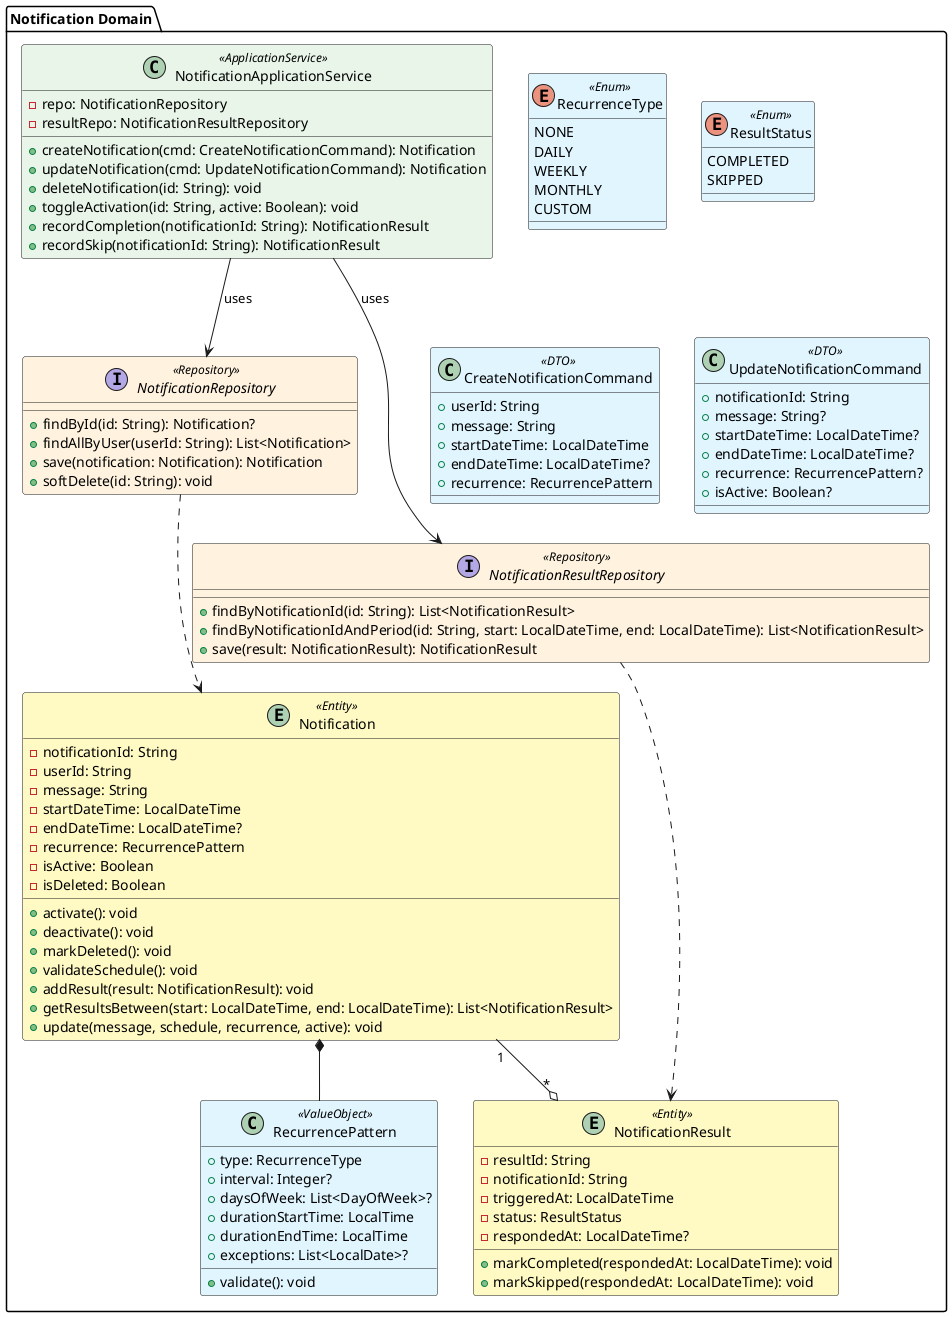 @startuml NotificationDomain_Split

!define ENTITY_COLOR #FFF9C4
!define VALUE_OBJECT_COLOR #E1F5FE
!define SERVICE_COLOR #E8F5E8
!define REPOSITORY_COLOR #FFF3E0

package "Notification Domain" {

  entity Notification <<Entity>> ENTITY_COLOR {
    -notificationId: String
    -userId: String
    -message: String
    -startDateTime: LocalDateTime
    -endDateTime: LocalDateTime?
    -recurrence: RecurrencePattern
    -isActive: Boolean
    -isDeleted: Boolean
    +activate(): void
    +deactivate(): void
    +markDeleted(): void
    +validateSchedule(): void
    +addResult(result: NotificationResult): void
    +getResultsBetween(start: LocalDateTime, end: LocalDateTime): List<NotificationResult>
    +update(message, schedule, recurrence, active): void
  }

  class RecurrencePattern <<ValueObject>> VALUE_OBJECT_COLOR {
    +type: RecurrenceType
    +interval: Integer?
    +daysOfWeek: List<DayOfWeek>?
    +durationStartTime: LocalTime
    +durationEndTime: LocalTime
    +exceptions: List<LocalDate>?
    +validate(): void
  }

  enum RecurrenceType <<Enum>> VALUE_OBJECT_COLOR {
    NONE
    DAILY
    WEEKLY
    MONTHLY
    CUSTOM
  }

  entity NotificationResult <<Entity>> ENTITY_COLOR {
    -resultId: String
    -notificationId: String
    -triggeredAt: LocalDateTime
    -status: ResultStatus
    -respondedAt: LocalDateTime?
    +markCompleted(respondedAt: LocalDateTime): void
    +markSkipped(respondedAt: LocalDateTime): void
  }

  enum ResultStatus <<Enum>> VALUE_OBJECT_COLOR {
    COMPLETED
    SKIPPED
  }

  interface NotificationRepository <<Repository>> REPOSITORY_COLOR {
    +findById(id: String): Notification?
    +findAllByUser(userId: String): List<Notification>
    +save(notification: Notification): Notification
    +softDelete(id: String): void
  }

  interface NotificationResultRepository <<Repository>> REPOSITORY_COLOR {
    +findByNotificationId(id: String): List<NotificationResult>
    +findByNotificationIdAndPeriod(id: String, start: LocalDateTime, end: LocalDateTime): List<NotificationResult>
    +save(result: NotificationResult): NotificationResult
  }

  class NotificationApplicationService <<ApplicationService>> SERVICE_COLOR {
    -repo: NotificationRepository
    -resultRepo: NotificationResultRepository
    +createNotification(cmd: CreateNotificationCommand): Notification
    +updateNotification(cmd: UpdateNotificationCommand): Notification
    +deleteNotification(id: String): void
    +toggleActivation(id: String, active: Boolean): void
    +recordCompletion(notificationId: String): NotificationResult
    +recordSkip(notificationId: String): NotificationResult
  }

  class CreateNotificationCommand <<DTO>> VALUE_OBJECT_COLOR {
    +userId: String
    +message: String
    +startDateTime: LocalDateTime
    +endDateTime: LocalDateTime?
    +recurrence: RecurrencePattern
  }

  class UpdateNotificationCommand <<DTO>> VALUE_OBJECT_COLOR {
    +notificationId: String
    +message: String?
    +startDateTime: LocalDateTime?
    +endDateTime: LocalDateTime?
    +recurrence: RecurrencePattern?
    +isActive: Boolean?
  }
}

' Relationships
Notification *-- RecurrencePattern
Notification "1" --o "*" NotificationResult
NotificationApplicationService --> NotificationRepository : uses
NotificationApplicationService --> NotificationResultRepository : uses
NotificationRepository ..> Notification
NotificationResultRepository ..> NotificationResult
@enduml